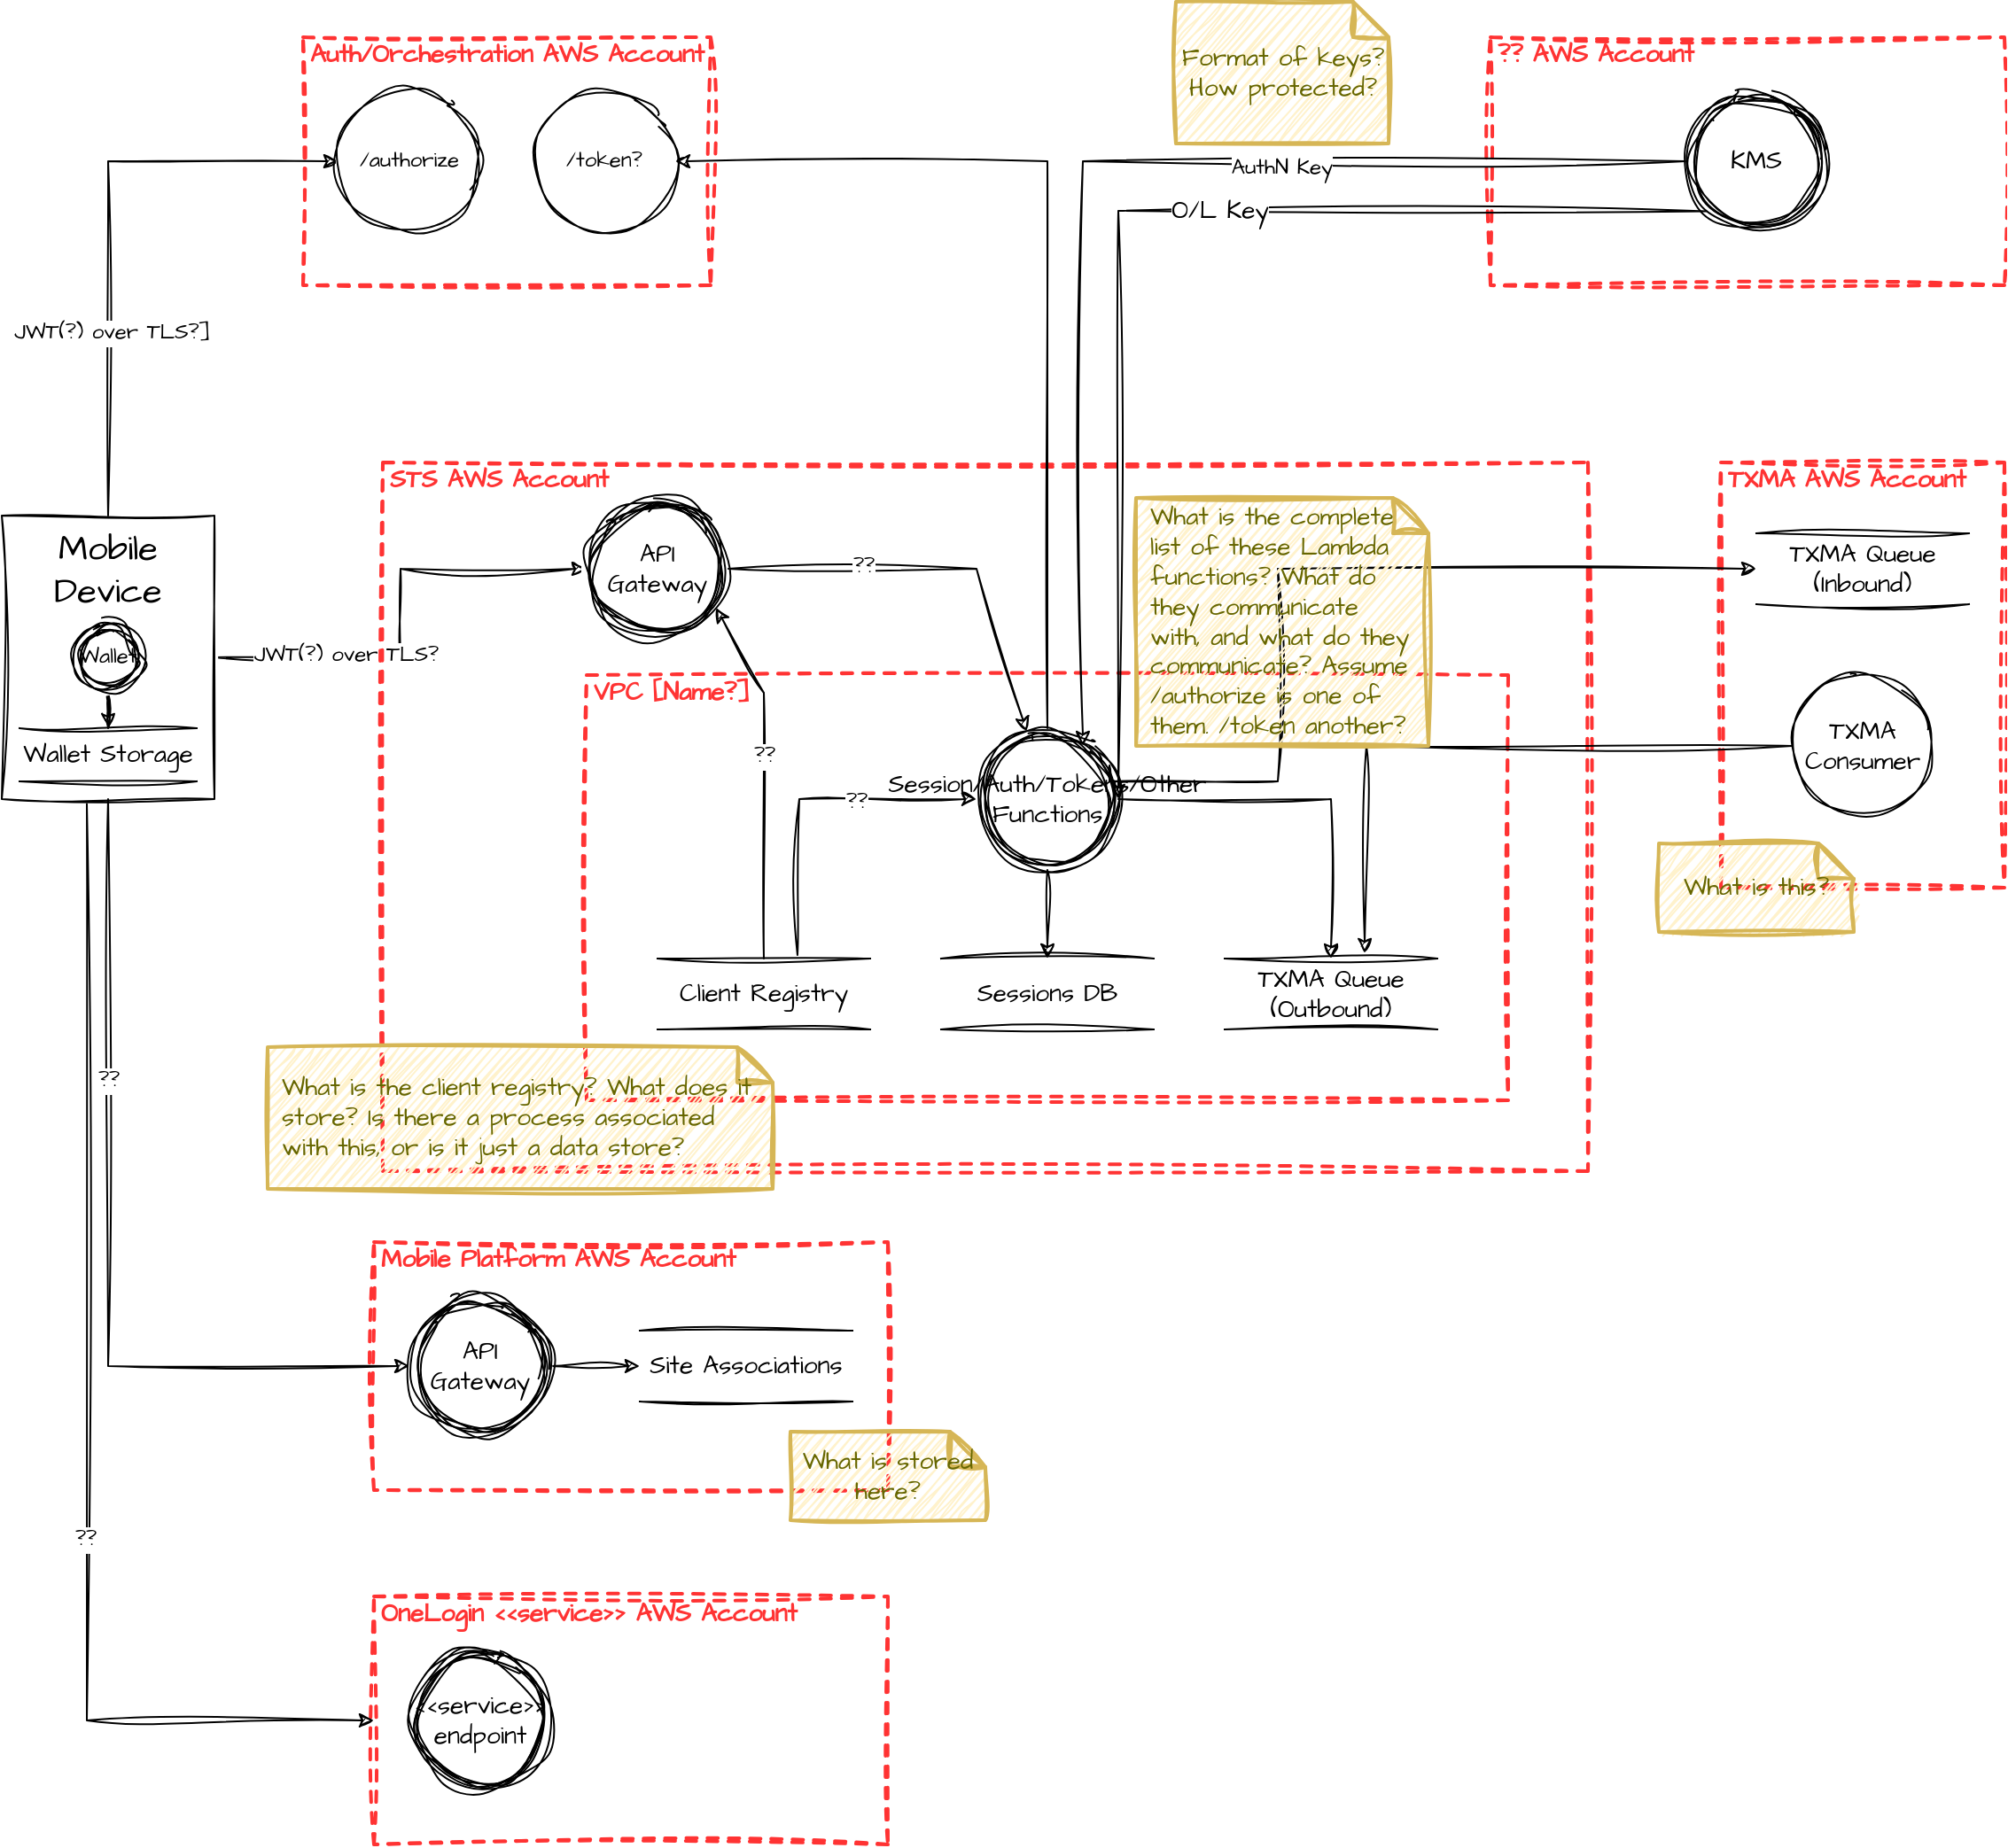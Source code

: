 <mxfile version="22.0.8" type="github">
  <diagram name="Page-1" id="rweh3PoGHOGp1iNtFlVn">
    <mxGraphModel dx="1434" dy="680" grid="1" gridSize="10" guides="1" tooltips="1" connect="1" arrows="1" fold="1" page="1" pageScale="1" pageWidth="1169" pageHeight="827" math="0" shadow="0">
      <root>
        <mxCell id="0" />
        <mxCell id="1" parent="0" />
        <mxCell id="qSbEjtJ7Z--CgUCP-I5L-1" value="Auth/Orchestration AWS Account" style="html=1;fontColor=#FF3333;fontStyle=1;align=left;verticalAlign=top;spacing=0;labelBorderColor=none;fillColor=none;dashed=1;strokeWidth=2;strokeColor=#FF3333;spacingLeft=4;spacingTop=-3;sketch=1;hachureGap=4;jiggle=2;curveFitting=1;fontFamily=Architects Daughter;fontSource=https%3A%2F%2Ffonts.googleapis.com%2Fcss%3Ffamily%3DArchitects%2BDaughter;fontSize=14;" vertex="1" parent="1">
          <mxGeometry x="200" y="40" width="230" height="140" as="geometry" />
        </mxCell>
        <mxCell id="qSbEjtJ7Z--CgUCP-I5L-9" value="" style="edgeStyle=orthogonalEdgeStyle;rounded=0;sketch=1;hachureGap=4;jiggle=2;curveFitting=1;orthogonalLoop=1;jettySize=auto;html=1;fontFamily=Architects Daughter;fontSource=https%3A%2F%2Ffonts.googleapis.com%2Fcss%3Ffamily%3DArchitects%2BDaughter;fontSize=16;" edge="1" parent="1" source="qSbEjtJ7Z--CgUCP-I5L-3" target="qSbEjtJ7Z--CgUCP-I5L-6">
          <mxGeometry relative="1" as="geometry" />
        </mxCell>
        <mxCell id="qSbEjtJ7Z--CgUCP-I5L-43" value="JWT(?) over TLS?" style="edgeLabel;html=1;align=center;verticalAlign=middle;resizable=0;points=[];fontSize=12;fontFamily=Architects Daughter;" vertex="1" connectable="0" parent="qSbEjtJ7Z--CgUCP-I5L-9">
          <mxGeometry x="-0.436" y="1" relative="1" as="geometry">
            <mxPoint as="offset" />
          </mxGeometry>
        </mxCell>
        <mxCell id="qSbEjtJ7Z--CgUCP-I5L-3" value="Mobile Device" style="rounded=0;whiteSpace=wrap;html=1;sketch=1;hachureGap=4;jiggle=2;curveFitting=1;fontFamily=Architects Daughter;fontSource=https%3A%2F%2Ffonts.googleapis.com%2Fcss%3Ffamily%3DArchitects%2BDaughter;fontSize=20;verticalAlign=top;" vertex="1" parent="1">
          <mxGeometry x="30" y="310" width="120" height="160" as="geometry" />
        </mxCell>
        <mxCell id="qSbEjtJ7Z--CgUCP-I5L-4" value="STS AWS Account" style="html=1;fontColor=#FF3333;fontStyle=1;align=left;verticalAlign=top;spacing=0;labelBorderColor=none;fillColor=none;dashed=1;strokeWidth=2;strokeColor=#FF3333;spacingLeft=4;spacingTop=-3;sketch=1;hachureGap=4;jiggle=2;curveFitting=1;fontFamily=Architects Daughter;fontSource=https%3A%2F%2Ffonts.googleapis.com%2Fcss%3Ffamily%3DArchitects%2BDaughter;fontSize=14;" vertex="1" parent="1">
          <mxGeometry x="245" y="280" width="680" height="400" as="geometry" />
        </mxCell>
        <mxCell id="qSbEjtJ7Z--CgUCP-I5L-5" value="VPC [Name?]" style="html=1;fontColor=#FF3333;fontStyle=1;align=left;verticalAlign=top;spacing=0;labelBorderColor=none;fillColor=none;dashed=1;strokeWidth=2;strokeColor=#FF3333;spacingLeft=4;spacingTop=-3;sketch=1;hachureGap=4;jiggle=2;curveFitting=1;fontFamily=Architects Daughter;fontSource=https%3A%2F%2Ffonts.googleapis.com%2Fcss%3Ffamily%3DArchitects%2BDaughter;fontSize=14;" vertex="1" parent="1">
          <mxGeometry x="360" y="400" width="520" height="240" as="geometry" />
        </mxCell>
        <mxCell id="qSbEjtJ7Z--CgUCP-I5L-6" value="API Gateway" style="ellipse;shape=doubleEllipse;whiteSpace=wrap;html=1;aspect=fixed;sketch=1;hachureGap=4;jiggle=2;curveFitting=1;fontFamily=Architects Daughter;fontSource=https%3A%2F%2Ffonts.googleapis.com%2Fcss%3Ffamily%3DArchitects%2BDaughter;fontSize=14;" vertex="1" parent="1">
          <mxGeometry x="360" y="300" width="80" height="80" as="geometry" />
        </mxCell>
        <mxCell id="qSbEjtJ7Z--CgUCP-I5L-8" value="Client Registry" style="shape=partialRectangle;whiteSpace=wrap;html=1;left=0;right=0;fillColor=none;sketch=1;hachureGap=4;jiggle=2;curveFitting=1;fontFamily=Architects Daughter;fontSource=https%3A%2F%2Ffonts.googleapis.com%2Fcss%3Ffamily%3DArchitects%2BDaughter;fontSize=14;" vertex="1" parent="1">
          <mxGeometry x="400" y="560" width="120" height="40" as="geometry" />
        </mxCell>
        <mxCell id="qSbEjtJ7Z--CgUCP-I5L-10" value="Sessions DB" style="shape=partialRectangle;whiteSpace=wrap;html=1;left=0;right=0;fillColor=none;sketch=1;hachureGap=4;jiggle=2;curveFitting=1;fontFamily=Architects Daughter;fontSource=https%3A%2F%2Ffonts.googleapis.com%2Fcss%3Ffamily%3DArchitects%2BDaughter;fontSize=14;" vertex="1" parent="1">
          <mxGeometry x="560" y="560" width="120" height="40" as="geometry" />
        </mxCell>
        <mxCell id="qSbEjtJ7Z--CgUCP-I5L-11" value="Session/Auth/Tokens/Other Functions" style="ellipse;shape=doubleEllipse;whiteSpace=wrap;html=1;aspect=fixed;sketch=1;hachureGap=4;jiggle=2;curveFitting=1;fontFamily=Architects Daughter;fontSource=https%3A%2F%2Ffonts.googleapis.com%2Fcss%3Ffamily%3DArchitects%2BDaughter;fontSize=14;" vertex="1" parent="1">
          <mxGeometry x="580" y="430" width="80" height="80" as="geometry" />
        </mxCell>
        <mxCell id="qSbEjtJ7Z--CgUCP-I5L-12" value="" style="endArrow=classic;html=1;fontColor=#FF3333;rounded=0;sketch=1;hachureGap=4;jiggle=2;curveFitting=1;fontFamily=Architects Daughter;fontSource=https%3A%2F%2Ffonts.googleapis.com%2Fcss%3Ffamily%3DArchitects%2BDaughter;fontSize=16;entryX=0.913;entryY=0.775;entryDx=0;entryDy=0;entryPerimeter=0;" edge="1" parent="1" source="qSbEjtJ7Z--CgUCP-I5L-8" target="qSbEjtJ7Z--CgUCP-I5L-6">
          <mxGeometry width="50" height="50" relative="1" as="geometry">
            <mxPoint x="560" y="380" as="sourcePoint" />
            <mxPoint x="610" y="330" as="targetPoint" />
            <Array as="points">
              <mxPoint x="460" y="410" />
            </Array>
          </mxGeometry>
        </mxCell>
        <mxCell id="qSbEjtJ7Z--CgUCP-I5L-50" value="&lt;font style=&quot;font-size: 12px;&quot;&gt;??&lt;/font&gt;" style="edgeLabel;html=1;align=center;verticalAlign=middle;resizable=0;points=[];fontSize=12;fontFamily=Architects Daughter;" vertex="1" connectable="0" parent="qSbEjtJ7Z--CgUCP-I5L-12">
          <mxGeometry x="0.112" relative="1" as="geometry">
            <mxPoint as="offset" />
          </mxGeometry>
        </mxCell>
        <mxCell id="qSbEjtJ7Z--CgUCP-I5L-13" value="" style="endArrow=classic;html=1;fontColor=#FF3333;rounded=0;sketch=1;hachureGap=4;jiggle=2;curveFitting=1;fontFamily=Architects Daughter;fontSource=https%3A%2F%2Ffonts.googleapis.com%2Fcss%3Ffamily%3DArchitects%2BDaughter;fontSize=16;exitX=0.658;exitY=-0.05;exitDx=0;exitDy=0;exitPerimeter=0;" edge="1" parent="1" source="qSbEjtJ7Z--CgUCP-I5L-8" target="qSbEjtJ7Z--CgUCP-I5L-11">
          <mxGeometry width="50" height="50" relative="1" as="geometry">
            <mxPoint x="560" y="380" as="sourcePoint" />
            <mxPoint x="610" y="330" as="targetPoint" />
            <Array as="points">
              <mxPoint x="480" y="470" />
            </Array>
          </mxGeometry>
        </mxCell>
        <mxCell id="qSbEjtJ7Z--CgUCP-I5L-51" value="??" style="edgeLabel;html=1;align=center;verticalAlign=middle;resizable=0;points=[];fontSize=12;fontFamily=Architects Daughter;" vertex="1" connectable="0" parent="qSbEjtJ7Z--CgUCP-I5L-13">
          <mxGeometry x="0.277" y="-2" relative="1" as="geometry">
            <mxPoint as="offset" />
          </mxGeometry>
        </mxCell>
        <mxCell id="qSbEjtJ7Z--CgUCP-I5L-14" value="" style="endArrow=classic;html=1;fontColor=#FF3333;rounded=0;sketch=1;hachureGap=4;jiggle=2;curveFitting=1;fontFamily=Architects Daughter;fontSource=https%3A%2F%2Ffonts.googleapis.com%2Fcss%3Ffamily%3DArchitects%2BDaughter;fontSize=16;" edge="1" parent="1" source="qSbEjtJ7Z--CgUCP-I5L-11" target="qSbEjtJ7Z--CgUCP-I5L-10">
          <mxGeometry width="50" height="50" relative="1" as="geometry">
            <mxPoint x="560" y="380" as="sourcePoint" />
            <mxPoint x="610" y="330" as="targetPoint" />
            <Array as="points" />
          </mxGeometry>
        </mxCell>
        <mxCell id="qSbEjtJ7Z--CgUCP-I5L-15" value="TXMA Queue (Outbound)" style="shape=partialRectangle;whiteSpace=wrap;html=1;left=0;right=0;fillColor=none;sketch=1;hachureGap=4;jiggle=2;curveFitting=1;fontFamily=Architects Daughter;fontSource=https%3A%2F%2Ffonts.googleapis.com%2Fcss%3Ffamily%3DArchitects%2BDaughter;fontSize=14;" vertex="1" parent="1">
          <mxGeometry x="720" y="560" width="120" height="40" as="geometry" />
        </mxCell>
        <mxCell id="qSbEjtJ7Z--CgUCP-I5L-16" value="" style="endArrow=classic;html=1;fontColor=#FF3333;rounded=0;sketch=1;hachureGap=4;jiggle=2;curveFitting=1;fontFamily=Architects Daughter;fontSource=https%3A%2F%2Ffonts.googleapis.com%2Fcss%3Ffamily%3DArchitects%2BDaughter;fontSize=16;entryX=0.5;entryY=0;entryDx=0;entryDy=0;" edge="1" parent="1" source="qSbEjtJ7Z--CgUCP-I5L-11" target="qSbEjtJ7Z--CgUCP-I5L-15">
          <mxGeometry width="50" height="50" relative="1" as="geometry">
            <mxPoint x="560" y="380" as="sourcePoint" />
            <mxPoint x="610" y="330" as="targetPoint" />
            <Array as="points">
              <mxPoint x="780" y="470" />
            </Array>
          </mxGeometry>
        </mxCell>
        <mxCell id="qSbEjtJ7Z--CgUCP-I5L-17" value="TXMA AWS Account" style="html=1;fontColor=#FF3333;fontStyle=1;align=left;verticalAlign=top;spacing=0;labelBorderColor=none;fillColor=none;dashed=1;strokeWidth=2;strokeColor=#FF3333;spacingLeft=4;spacingTop=-3;sketch=1;hachureGap=4;jiggle=2;curveFitting=1;fontFamily=Architects Daughter;fontSource=https%3A%2F%2Ffonts.googleapis.com%2Fcss%3Ffamily%3DArchitects%2BDaughter;fontSize=14;" vertex="1" parent="1">
          <mxGeometry x="1000" y="280" width="160" height="240" as="geometry" />
        </mxCell>
        <mxCell id="qSbEjtJ7Z--CgUCP-I5L-18" value="TXMA Queue (Inbound)" style="shape=partialRectangle;whiteSpace=wrap;html=1;left=0;right=0;fillColor=none;sketch=1;hachureGap=4;jiggle=2;curveFitting=1;fontFamily=Architects Daughter;fontSource=https%3A%2F%2Ffonts.googleapis.com%2Fcss%3Ffamily%3DArchitects%2BDaughter;fontSize=14;" vertex="1" parent="1">
          <mxGeometry x="1020" y="320" width="120" height="40" as="geometry" />
        </mxCell>
        <mxCell id="qSbEjtJ7Z--CgUCP-I5L-19" value="TXMA Consumer" style="ellipse;whiteSpace=wrap;html=1;aspect=fixed;sketch=1;hachureGap=4;jiggle=2;curveFitting=1;fontFamily=Architects Daughter;fontSource=https%3A%2F%2Ffonts.googleapis.com%2Fcss%3Ffamily%3DArchitects%2BDaughter;fontSize=14;" vertex="1" parent="1">
          <mxGeometry x="1040" y="400" width="80" height="80" as="geometry" />
        </mxCell>
        <mxCell id="qSbEjtJ7Z--CgUCP-I5L-20" value="" style="endArrow=classic;html=1;fontColor=#FF3333;rounded=0;sketch=1;hachureGap=4;jiggle=2;curveFitting=1;fontFamily=Architects Daughter;fontSource=https%3A%2F%2Ffonts.googleapis.com%2Fcss%3Ffamily%3DArchitects%2BDaughter;fontSize=16;entryX=0.658;entryY=-0.075;entryDx=0;entryDy=0;entryPerimeter=0;" edge="1" parent="1" source="qSbEjtJ7Z--CgUCP-I5L-19" target="qSbEjtJ7Z--CgUCP-I5L-15">
          <mxGeometry width="50" height="50" relative="1" as="geometry">
            <mxPoint x="560" y="380" as="sourcePoint" />
            <mxPoint x="610" y="330" as="targetPoint" />
            <Array as="points">
              <mxPoint x="800" y="440" />
            </Array>
          </mxGeometry>
        </mxCell>
        <mxCell id="qSbEjtJ7Z--CgUCP-I5L-21" value="?? AWS Account" style="html=1;fontColor=#FF3333;fontStyle=1;align=left;verticalAlign=top;spacing=0;labelBorderColor=none;fillColor=none;dashed=1;strokeWidth=2;strokeColor=#FF3333;spacingLeft=4;spacingTop=-3;sketch=1;hachureGap=4;jiggle=2;curveFitting=1;fontFamily=Architects Daughter;fontSource=https%3A%2F%2Ffonts.googleapis.com%2Fcss%3Ffamily%3DArchitects%2BDaughter;fontSize=14;" vertex="1" parent="1">
          <mxGeometry x="870" y="40" width="290" height="140" as="geometry" />
        </mxCell>
        <mxCell id="qSbEjtJ7Z--CgUCP-I5L-22" value="KMS" style="ellipse;shape=doubleEllipse;whiteSpace=wrap;html=1;aspect=fixed;sketch=1;hachureGap=4;jiggle=2;curveFitting=1;fontFamily=Architects Daughter;fontSource=https%3A%2F%2Ffonts.googleapis.com%2Fcss%3Ffamily%3DArchitects%2BDaughter;fontSize=14;" vertex="1" parent="1">
          <mxGeometry x="980" y="70" width="80" height="80" as="geometry" />
        </mxCell>
        <mxCell id="qSbEjtJ7Z--CgUCP-I5L-23" value="" style="endArrow=classic;html=1;fontColor=#FF3333;rounded=0;sketch=1;hachureGap=4;jiggle=2;curveFitting=1;fontFamily=Architects Daughter;fontSource=https%3A%2F%2Ffonts.googleapis.com%2Fcss%3Ffamily%3DArchitects%2BDaughter;fontSize=16;entryX=0.75;entryY=0.125;entryDx=0;entryDy=0;entryPerimeter=0;" edge="1" parent="1" source="qSbEjtJ7Z--CgUCP-I5L-22" target="qSbEjtJ7Z--CgUCP-I5L-11">
          <mxGeometry width="50" height="50" relative="1" as="geometry">
            <mxPoint x="560" y="380" as="sourcePoint" />
            <mxPoint x="610" y="330" as="targetPoint" />
            <Array as="points">
              <mxPoint x="640" y="110" />
            </Array>
          </mxGeometry>
        </mxCell>
        <mxCell id="qSbEjtJ7Z--CgUCP-I5L-26" value="AuthN&amp;nbsp;Key" style="edgeLabel;html=1;align=center;verticalAlign=middle;resizable=0;points=[];fontSize=12;fontFamily=Architects Daughter;" vertex="1" connectable="0" parent="qSbEjtJ7Z--CgUCP-I5L-23">
          <mxGeometry x="-0.319" y="4" relative="1" as="geometry">
            <mxPoint as="offset" />
          </mxGeometry>
        </mxCell>
        <mxCell id="qSbEjtJ7Z--CgUCP-I5L-24" value="" style="endArrow=classic;html=1;fontColor=#FF3333;rounded=0;sketch=1;hachureGap=4;jiggle=2;curveFitting=1;fontFamily=Architects Daughter;fontSource=https%3A%2F%2Ffonts.googleapis.com%2Fcss%3Ffamily%3DArchitects%2BDaughter;fontSize=16;" edge="1" parent="1" source="qSbEjtJ7Z--CgUCP-I5L-11" target="qSbEjtJ7Z--CgUCP-I5L-55">
          <mxGeometry width="50" height="50" relative="1" as="geometry">
            <mxPoint x="560" y="380" as="sourcePoint" />
            <mxPoint x="420" y="110" as="targetPoint" />
            <Array as="points">
              <mxPoint x="620" y="110" />
            </Array>
          </mxGeometry>
        </mxCell>
        <mxCell id="qSbEjtJ7Z--CgUCP-I5L-25" value="" style="endArrow=classic;html=1;fontColor=#FF3333;rounded=0;sketch=1;hachureGap=4;jiggle=2;curveFitting=1;fontFamily=Architects Daughter;fontSource=https%3A%2F%2Ffonts.googleapis.com%2Fcss%3Ffamily%3DArchitects%2BDaughter;fontSize=16;" edge="1" parent="1" source="qSbEjtJ7Z--CgUCP-I5L-3" target="qSbEjtJ7Z--CgUCP-I5L-54">
          <mxGeometry width="50" height="50" relative="1" as="geometry">
            <mxPoint x="560" y="380" as="sourcePoint" />
            <mxPoint x="610" y="330" as="targetPoint" />
            <Array as="points">
              <mxPoint x="90" y="110" />
            </Array>
          </mxGeometry>
        </mxCell>
        <mxCell id="qSbEjtJ7Z--CgUCP-I5L-42" value="JWT(?) over TLS?]" style="edgeLabel;html=1;align=center;verticalAlign=middle;resizable=0;points=[];fontSize=12;fontFamily=Architects Daughter;" vertex="1" connectable="0" parent="qSbEjtJ7Z--CgUCP-I5L-25">
          <mxGeometry x="-0.377" y="-2" relative="1" as="geometry">
            <mxPoint as="offset" />
          </mxGeometry>
        </mxCell>
        <mxCell id="qSbEjtJ7Z--CgUCP-I5L-27" value="" style="endArrow=classic;html=1;fontColor=#FF3333;rounded=0;sketch=1;hachureGap=4;jiggle=2;curveFitting=1;fontFamily=Architects Daughter;fontSource=https%3A%2F%2Ffonts.googleapis.com%2Fcss%3Ffamily%3DArchitects%2BDaughter;fontSize=16;entryX=1;entryY=0.5;entryDx=0;entryDy=0;exitX=0;exitY=1;exitDx=0;exitDy=0;" edge="1" parent="1" source="qSbEjtJ7Z--CgUCP-I5L-22" target="qSbEjtJ7Z--CgUCP-I5L-11">
          <mxGeometry width="50" height="50" relative="1" as="geometry">
            <mxPoint x="570" y="400" as="sourcePoint" />
            <mxPoint x="620" y="350" as="targetPoint" />
            <Array as="points">
              <mxPoint x="660" y="138" />
            </Array>
          </mxGeometry>
        </mxCell>
        <mxCell id="qSbEjtJ7Z--CgUCP-I5L-28" value="O/L Key" style="edgeLabel;html=1;align=center;verticalAlign=middle;resizable=0;points=[];fontSize=14;fontFamily=Architects Daughter;" vertex="1" connectable="0" parent="qSbEjtJ7Z--CgUCP-I5L-27">
          <mxGeometry x="-0.172" relative="1" as="geometry">
            <mxPoint as="offset" />
          </mxGeometry>
        </mxCell>
        <mxCell id="qSbEjtJ7Z--CgUCP-I5L-32" value="" style="endArrow=classic;html=1;fontColor=#FF3333;rounded=0;sketch=1;hachureGap=4;jiggle=2;curveFitting=1;fontFamily=Architects Daughter;fontSource=https%3A%2F%2Ffonts.googleapis.com%2Fcss%3Ffamily%3DArchitects%2BDaughter;fontSize=16;edgeStyle=orthogonalEdgeStyle;exitX=0.938;exitY=0.263;exitDx=0;exitDy=0;exitPerimeter=0;" edge="1" parent="1" source="qSbEjtJ7Z--CgUCP-I5L-11" target="qSbEjtJ7Z--CgUCP-I5L-18">
          <mxGeometry width="50" height="50" relative="1" as="geometry">
            <mxPoint x="570" y="400" as="sourcePoint" />
            <mxPoint x="620" y="350" as="targetPoint" />
            <Array as="points">
              <mxPoint x="655" y="460" />
              <mxPoint x="750" y="460" />
              <mxPoint x="750" y="340" />
            </Array>
          </mxGeometry>
        </mxCell>
        <mxCell id="qSbEjtJ7Z--CgUCP-I5L-33" value="Mobile Platform AWS Account" style="html=1;fontColor=#FF3333;fontStyle=1;align=left;verticalAlign=top;spacing=0;labelBorderColor=none;fillColor=none;dashed=1;strokeWidth=2;strokeColor=#FF3333;spacingLeft=4;spacingTop=-3;sketch=1;hachureGap=4;jiggle=2;curveFitting=1;fontFamily=Architects Daughter;fontSource=https%3A%2F%2Ffonts.googleapis.com%2Fcss%3Ffamily%3DArchitects%2BDaughter;fontSize=14;" vertex="1" parent="1">
          <mxGeometry x="240" y="720" width="290" height="140" as="geometry" />
        </mxCell>
        <mxCell id="qSbEjtJ7Z--CgUCP-I5L-34" value="Site Associations" style="shape=partialRectangle;whiteSpace=wrap;html=1;left=0;right=0;fillColor=none;sketch=1;hachureGap=4;jiggle=2;curveFitting=1;fontFamily=Architects Daughter;fontSource=https%3A%2F%2Ffonts.googleapis.com%2Fcss%3Ffamily%3DArchitects%2BDaughter;fontSize=14;" vertex="1" parent="1">
          <mxGeometry x="390" y="770" width="120" height="40" as="geometry" />
        </mxCell>
        <mxCell id="qSbEjtJ7Z--CgUCP-I5L-36" value="" style="edgeStyle=orthogonalEdgeStyle;rounded=0;sketch=1;hachureGap=4;jiggle=2;curveFitting=1;orthogonalLoop=1;jettySize=auto;html=1;fontFamily=Architects Daughter;fontSource=https%3A%2F%2Ffonts.googleapis.com%2Fcss%3Ffamily%3DArchitects%2BDaughter;fontSize=16;" edge="1" parent="1" source="qSbEjtJ7Z--CgUCP-I5L-35" target="qSbEjtJ7Z--CgUCP-I5L-34">
          <mxGeometry relative="1" as="geometry" />
        </mxCell>
        <mxCell id="qSbEjtJ7Z--CgUCP-I5L-35" value="API Gateway" style="ellipse;shape=doubleEllipse;whiteSpace=wrap;html=1;aspect=fixed;sketch=1;hachureGap=4;jiggle=2;curveFitting=1;fontFamily=Architects Daughter;fontSource=https%3A%2F%2Ffonts.googleapis.com%2Fcss%3Ffamily%3DArchitects%2BDaughter;fontSize=14;" vertex="1" parent="1">
          <mxGeometry x="260" y="750" width="80" height="80" as="geometry" />
        </mxCell>
        <mxCell id="qSbEjtJ7Z--CgUCP-I5L-37" value="" style="endArrow=classic;html=1;fontColor=#FF3333;rounded=0;sketch=1;hachureGap=4;jiggle=2;curveFitting=1;fontFamily=Architects Daughter;fontSource=https%3A%2F%2Ffonts.googleapis.com%2Fcss%3Ffamily%3DArchitects%2BDaughter;fontSize=16;" edge="1" parent="1" source="qSbEjtJ7Z--CgUCP-I5L-3" target="qSbEjtJ7Z--CgUCP-I5L-35">
          <mxGeometry width="50" height="50" relative="1" as="geometry">
            <mxPoint x="570" y="670" as="sourcePoint" />
            <mxPoint x="620" y="620" as="targetPoint" />
            <Array as="points">
              <mxPoint x="90" y="790" />
            </Array>
          </mxGeometry>
        </mxCell>
        <mxCell id="qSbEjtJ7Z--CgUCP-I5L-44" value="??" style="edgeLabel;html=1;align=center;verticalAlign=middle;resizable=0;points=[];fontSize=12;fontFamily=Architects Daughter;" vertex="1" connectable="0" parent="qSbEjtJ7Z--CgUCP-I5L-37">
          <mxGeometry x="-0.352" relative="1" as="geometry">
            <mxPoint as="offset" />
          </mxGeometry>
        </mxCell>
        <mxCell id="qSbEjtJ7Z--CgUCP-I5L-38" value="OneLogin &amp;lt;&amp;lt;service&amp;gt;&amp;gt; AWS Account" style="html=1;fontColor=#FF3333;fontStyle=1;align=left;verticalAlign=top;spacing=0;labelBorderColor=none;fillColor=none;dashed=1;strokeWidth=2;strokeColor=#FF3333;spacingLeft=4;spacingTop=-3;sketch=1;hachureGap=4;jiggle=2;curveFitting=1;fontFamily=Architects Daughter;fontSource=https%3A%2F%2Ffonts.googleapis.com%2Fcss%3Ffamily%3DArchitects%2BDaughter;fontSize=14;" vertex="1" parent="1">
          <mxGeometry x="240" y="920" width="290" height="140" as="geometry" />
        </mxCell>
        <mxCell id="qSbEjtJ7Z--CgUCP-I5L-39" value="" style="endArrow=classic;html=1;fontColor=#FF3333;rounded=0;sketch=1;hachureGap=4;jiggle=2;curveFitting=1;fontFamily=Architects Daughter;fontSource=https%3A%2F%2Ffonts.googleapis.com%2Fcss%3Ffamily%3DArchitects%2BDaughter;fontSize=16;exitX=0.4;exitY=1.017;exitDx=0;exitDy=0;exitPerimeter=0;" edge="1" parent="1" source="qSbEjtJ7Z--CgUCP-I5L-3" target="qSbEjtJ7Z--CgUCP-I5L-38">
          <mxGeometry width="50" height="50" relative="1" as="geometry">
            <mxPoint x="570" y="410" as="sourcePoint" />
            <mxPoint x="620" y="360" as="targetPoint" />
            <Array as="points">
              <mxPoint x="78" y="990" />
            </Array>
          </mxGeometry>
        </mxCell>
        <mxCell id="qSbEjtJ7Z--CgUCP-I5L-45" value="??" style="edgeLabel;html=1;align=center;verticalAlign=middle;resizable=0;points=[];fontSize=12;fontFamily=Architects Daughter;" vertex="1" connectable="0" parent="qSbEjtJ7Z--CgUCP-I5L-39">
          <mxGeometry x="0.222" y="-1" relative="1" as="geometry">
            <mxPoint as="offset" />
          </mxGeometry>
        </mxCell>
        <mxCell id="qSbEjtJ7Z--CgUCP-I5L-40" value="&amp;lt;&amp;lt;service&amp;gt;&amp;gt;&lt;br&gt;endpoint" style="ellipse;shape=doubleEllipse;whiteSpace=wrap;html=1;aspect=fixed;sketch=1;hachureGap=4;jiggle=2;curveFitting=1;fontFamily=Architects Daughter;fontSource=https%3A%2F%2Ffonts.googleapis.com%2Fcss%3Ffamily%3DArchitects%2BDaughter;fontSize=14;" vertex="1" parent="1">
          <mxGeometry x="260" y="950" width="80" height="80" as="geometry" />
        </mxCell>
        <mxCell id="qSbEjtJ7Z--CgUCP-I5L-41" value="" style="endArrow=classic;html=1;fontColor=#FF3333;rounded=0;sketch=1;hachureGap=4;jiggle=2;curveFitting=1;fontFamily=Architects Daughter;fontSource=https%3A%2F%2Ffonts.googleapis.com%2Fcss%3Ffamily%3DArchitects%2BDaughter;fontSize=16;" edge="1" parent="1" source="qSbEjtJ7Z--CgUCP-I5L-6" target="qSbEjtJ7Z--CgUCP-I5L-11">
          <mxGeometry width="50" height="50" relative="1" as="geometry">
            <mxPoint x="570" y="550" as="sourcePoint" />
            <mxPoint x="620" y="500" as="targetPoint" />
            <Array as="points">
              <mxPoint x="580" y="340" />
            </Array>
          </mxGeometry>
        </mxCell>
        <mxCell id="qSbEjtJ7Z--CgUCP-I5L-52" value="??" style="edgeLabel;html=1;align=center;verticalAlign=middle;resizable=0;points=[];fontSize=12;fontFamily=Architects Daughter;" vertex="1" connectable="0" parent="qSbEjtJ7Z--CgUCP-I5L-41">
          <mxGeometry x="-0.356" y="1" relative="1" as="geometry">
            <mxPoint as="offset" />
          </mxGeometry>
        </mxCell>
        <mxCell id="qSbEjtJ7Z--CgUCP-I5L-30" value="What is the complete list of these Lambda functions? What do they communicate with, and what do they communicate? Assume /authorize is one of them. /token another?" style="shape=note;strokeWidth=2;fontSize=14;size=20;whiteSpace=wrap;html=1;fillColor=#fff2cc;strokeColor=#d6b656;fontColor=#666600;sketch=1;hachureGap=4;jiggle=2;curveFitting=1;fontFamily=Architects Daughter;fontSource=https%3A%2F%2Ffonts.googleapis.com%2Fcss%3Ffamily%3DArchitects%2BDaughter;align=left;spacingLeft=6;spacingRight=6;" vertex="1" parent="1">
          <mxGeometry x="670" y="300" width="165" height="140" as="geometry" />
        </mxCell>
        <mxCell id="qSbEjtJ7Z--CgUCP-I5L-31" value="What is this?" style="shape=note;strokeWidth=2;fontSize=14;size=20;whiteSpace=wrap;html=1;fillColor=#fff2cc;strokeColor=#d6b656;fontColor=#666600;sketch=1;hachureGap=4;jiggle=2;curveFitting=1;fontFamily=Architects Daughter;fontSource=https%3A%2F%2Ffonts.googleapis.com%2Fcss%3Ffamily%3DArchitects%2BDaughter;" vertex="1" parent="1">
          <mxGeometry x="965" y="495" width="110" height="50" as="geometry" />
        </mxCell>
        <mxCell id="qSbEjtJ7Z--CgUCP-I5L-29" value="What is the client registry? What does it store? Is there a process associated with this, or is it just a data store?" style="shape=note;strokeWidth=2;fontSize=14;size=20;whiteSpace=wrap;html=1;fillColor=#fff2cc;strokeColor=#d6b656;fontColor=#666600;sketch=1;hachureGap=4;jiggle=2;curveFitting=1;fontFamily=Architects Daughter;fontSource=https%3A%2F%2Ffonts.googleapis.com%2Fcss%3Ffamily%3DArchitects%2BDaughter;align=left;spacingLeft=6;spacingRight=6;" vertex="1" parent="1">
          <mxGeometry x="180" y="610" width="285" height="80" as="geometry" />
        </mxCell>
        <mxCell id="qSbEjtJ7Z--CgUCP-I5L-46" value="What is stored here?" style="shape=note;strokeWidth=2;fontSize=14;size=20;whiteSpace=wrap;html=1;fillColor=#fff2cc;strokeColor=#d6b656;fontColor=#666600;sketch=1;hachureGap=4;jiggle=2;curveFitting=1;fontFamily=Architects Daughter;fontSource=https%3A%2F%2Ffonts.googleapis.com%2Fcss%3Ffamily%3DArchitects%2BDaughter;" vertex="1" parent="1">
          <mxGeometry x="475" y="827" width="110" height="50" as="geometry" />
        </mxCell>
        <mxCell id="qSbEjtJ7Z--CgUCP-I5L-49" value="" style="edgeStyle=orthogonalEdgeStyle;rounded=0;sketch=1;hachureGap=4;jiggle=2;curveFitting=1;orthogonalLoop=1;jettySize=auto;html=1;fontFamily=Architects Daughter;fontSource=https%3A%2F%2Ffonts.googleapis.com%2Fcss%3Ffamily%3DArchitects%2BDaughter;fontSize=16;" edge="1" parent="1" source="qSbEjtJ7Z--CgUCP-I5L-47" target="qSbEjtJ7Z--CgUCP-I5L-48">
          <mxGeometry relative="1" as="geometry" />
        </mxCell>
        <mxCell id="qSbEjtJ7Z--CgUCP-I5L-47" value="Wallet" style="ellipse;shape=doubleEllipse;whiteSpace=wrap;html=1;aspect=fixed;sketch=1;hachureGap=4;jiggle=2;curveFitting=1;fontFamily=Architects Daughter;fontSource=https%3A%2F%2Ffonts.googleapis.com%2Fcss%3Ffamily%3DArchitects%2BDaughter;fontSize=12;" vertex="1" parent="1">
          <mxGeometry x="70" y="370" width="40" height="40" as="geometry" />
        </mxCell>
        <mxCell id="qSbEjtJ7Z--CgUCP-I5L-48" value="Wallet Storage" style="shape=partialRectangle;whiteSpace=wrap;html=1;left=0;right=0;fillColor=none;sketch=1;hachureGap=4;jiggle=2;curveFitting=1;fontFamily=Architects Daughter;fontSource=https%3A%2F%2Ffonts.googleapis.com%2Fcss%3Ffamily%3DArchitects%2BDaughter;fontSize=14;" vertex="1" parent="1">
          <mxGeometry x="40" y="430" width="100" height="30" as="geometry" />
        </mxCell>
        <mxCell id="qSbEjtJ7Z--CgUCP-I5L-53" value="Format of keys? How protected?" style="shape=note;strokeWidth=2;fontSize=14;size=20;whiteSpace=wrap;html=1;fillColor=#fff2cc;strokeColor=#d6b656;fontColor=#666600;sketch=1;hachureGap=4;jiggle=2;curveFitting=1;fontFamily=Architects Daughter;fontSource=https%3A%2F%2Ffonts.googleapis.com%2Fcss%3Ffamily%3DArchitects%2BDaughter;" vertex="1" parent="1">
          <mxGeometry x="692.5" y="20" width="120" height="80" as="geometry" />
        </mxCell>
        <mxCell id="qSbEjtJ7Z--CgUCP-I5L-54" value="/authorize" style="ellipse;whiteSpace=wrap;html=1;aspect=fixed;sketch=1;hachureGap=4;jiggle=2;curveFitting=1;fontFamily=Architects Daughter;fontSource=https%3A%2F%2Ffonts.googleapis.com%2Fcss%3Ffamily%3DArchitects%2BDaughter;fontSize=12;" vertex="1" parent="1">
          <mxGeometry x="220" y="70" width="80" height="80" as="geometry" />
        </mxCell>
        <mxCell id="qSbEjtJ7Z--CgUCP-I5L-55" value="/token?" style="ellipse;whiteSpace=wrap;html=1;aspect=fixed;sketch=1;hachureGap=4;jiggle=2;curveFitting=1;fontFamily=Architects Daughter;fontSource=https%3A%2F%2Ffonts.googleapis.com%2Fcss%3Ffamily%3DArchitects%2BDaughter;fontSize=12;" vertex="1" parent="1">
          <mxGeometry x="330" y="70" width="80" height="80" as="geometry" />
        </mxCell>
      </root>
    </mxGraphModel>
  </diagram>
</mxfile>
